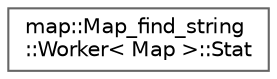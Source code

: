 digraph "类继承关系图"
{
 // LATEX_PDF_SIZE
  bgcolor="transparent";
  edge [fontname=Helvetica,fontsize=10,labelfontname=Helvetica,labelfontsize=10];
  node [fontname=Helvetica,fontsize=10,shape=box,height=0.2,width=0.4];
  rankdir="LR";
  Node0 [id="Node000000",label="map::Map_find_string\l::Worker\< Map \>::Stat",height=0.2,width=0.4,color="grey40", fillcolor="white", style="filled",URL="$structmap_1_1_map__find__string_1_1_worker_1_1_stat.html",tooltip=" "];
}
